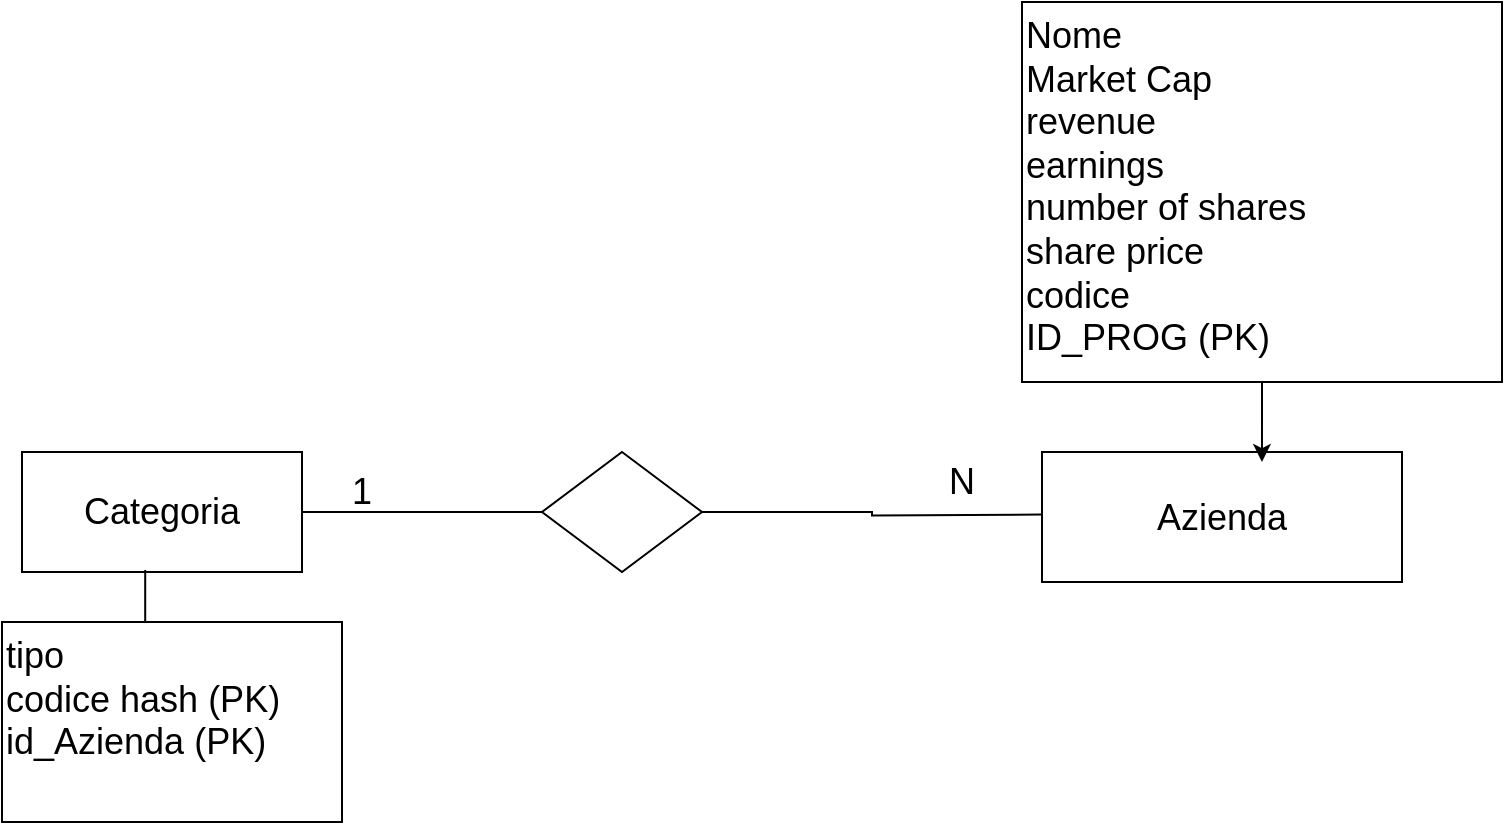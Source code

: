 <mxfile version="15.7.3" type="device"><diagram id="1OpX6ERAiXYtLKjY3sBo" name="Pagina-1"><mxGraphModel dx="1038" dy="641" grid="1" gridSize="10" guides="1" tooltips="1" connect="1" arrows="1" fold="1" page="1" pageScale="1" pageWidth="1169" pageHeight="827" math="0" shadow="0"><root><mxCell id="0"/><mxCell id="1" parent="0"/><mxCell id="tba4GYfHgsg1HZz4mQMk-1" value="Azienda" style="rounded=0;whiteSpace=wrap;html=1;fontSize=18;" vertex="1" parent="1"><mxGeometry x="560" y="245" width="180" height="65" as="geometry"/></mxCell><mxCell id="tba4GYfHgsg1HZz4mQMk-3" style="edgeStyle=orthogonalEdgeStyle;rounded=0;orthogonalLoop=1;jettySize=auto;html=1;exitX=0.5;exitY=1;exitDx=0;exitDy=0;entryX=0.611;entryY=0.077;entryDx=0;entryDy=0;entryPerimeter=0;fontSize=18;" edge="1" parent="1" source="tba4GYfHgsg1HZz4mQMk-2" target="tba4GYfHgsg1HZz4mQMk-1"><mxGeometry relative="1" as="geometry"/></mxCell><mxCell id="tba4GYfHgsg1HZz4mQMk-2" value="Nome&lt;br&gt;Market Cap&lt;br&gt;revenue&lt;br&gt;earnings&lt;br&gt;number of shares&lt;br&gt;share price&lt;br&gt;codice&lt;br&gt;ID_PROG (PK)" style="text;html=1;strokeColor=default;fillColor=none;align=left;verticalAlign=top;whiteSpace=wrap;rounded=0;fontSize=18;" vertex="1" parent="1"><mxGeometry x="550" y="20" width="240" height="190" as="geometry"/></mxCell><mxCell id="tba4GYfHgsg1HZz4mQMk-7" style="edgeStyle=orthogonalEdgeStyle;rounded=0;orthogonalLoop=1;jettySize=auto;html=1;exitX=1;exitY=0.5;exitDx=0;exitDy=0;entryX=0;entryY=0.5;entryDx=0;entryDy=0;fontSize=18;endArrow=none;endFill=0;" edge="1" parent="1" source="tba4GYfHgsg1HZz4mQMk-4" target="tba4GYfHgsg1HZz4mQMk-6"><mxGeometry relative="1" as="geometry"/></mxCell><mxCell id="tba4GYfHgsg1HZz4mQMk-4" value="Categoria" style="rounded=0;whiteSpace=wrap;html=1;fontSize=18;strokeColor=default;align=center;verticalAlign=middle;" vertex="1" parent="1"><mxGeometry x="50" y="245" width="140" height="60" as="geometry"/></mxCell><mxCell id="tba4GYfHgsg1HZz4mQMk-8" style="edgeStyle=orthogonalEdgeStyle;rounded=0;orthogonalLoop=1;jettySize=auto;html=1;exitX=1;exitY=0.5;exitDx=0;exitDy=0;entryX=0;entryY=0.25;entryDx=0;entryDy=0;fontSize=18;endArrow=none;endFill=0;" edge="1" parent="1" source="tba4GYfHgsg1HZz4mQMk-6"><mxGeometry relative="1" as="geometry"><mxPoint x="560" y="276.25" as="targetPoint"/></mxGeometry></mxCell><mxCell id="tba4GYfHgsg1HZz4mQMk-6" value="" style="rhombus;whiteSpace=wrap;html=1;fontSize=18;strokeColor=default;align=center;verticalAlign=middle;" vertex="1" parent="1"><mxGeometry x="310" y="245" width="80" height="60" as="geometry"/></mxCell><mxCell id="tba4GYfHgsg1HZz4mQMk-10" style="edgeStyle=orthogonalEdgeStyle;rounded=0;orthogonalLoop=1;jettySize=auto;html=1;exitX=0.5;exitY=0;exitDx=0;exitDy=0;entryX=0.44;entryY=0.983;entryDx=0;entryDy=0;entryPerimeter=0;fontSize=18;endArrow=none;endFill=0;" edge="1" parent="1" source="tba4GYfHgsg1HZz4mQMk-9" target="tba4GYfHgsg1HZz4mQMk-4"><mxGeometry relative="1" as="geometry"/></mxCell><mxCell id="tba4GYfHgsg1HZz4mQMk-9" value="tipo&lt;br&gt;codice hash (PK)&lt;br&gt;id_Azienda (PK)" style="text;html=1;strokeColor=default;fillColor=none;align=left;verticalAlign=top;whiteSpace=wrap;rounded=0;fontSize=18;" vertex="1" parent="1"><mxGeometry x="40" y="330" width="170" height="100" as="geometry"/></mxCell><mxCell id="tba4GYfHgsg1HZz4mQMk-11" value="1" style="text;html=1;strokeColor=none;fillColor=none;align=center;verticalAlign=middle;whiteSpace=wrap;rounded=0;fontSize=18;" vertex="1" parent="1"><mxGeometry x="190" y="250" width="60" height="30" as="geometry"/></mxCell><mxCell id="tba4GYfHgsg1HZz4mQMk-12" value="N" style="text;html=1;strokeColor=none;fillColor=none;align=center;verticalAlign=middle;whiteSpace=wrap;rounded=0;fontSize=18;" vertex="1" parent="1"><mxGeometry x="490" y="245" width="60" height="30" as="geometry"/></mxCell></root></mxGraphModel></diagram></mxfile>